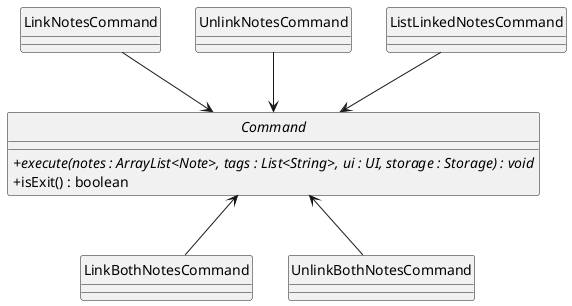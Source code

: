 @startuml LinkCommands
skinparam classAttributeIconSize 0
hide circle

abstract class Command {
    + {abstract} execute(notes : ArrayList<Note>, tags : List<String>, ui : UI, storage : Storage) : void
    + isExit() : boolean
}

class LinkNotesCommand
class UnlinkNotesCommand
class LinkBothNotesCommand
class UnlinkBothNotesCommand
class ListLinkedNotesCommand

' Inheritance
ListLinkedNotesCommand --> Command
LinkNotesCommand --> Command
UnlinkNotesCommand --> Command
LinkBothNotesCommand -up-> Command
UnlinkBothNotesCommand -up-> Command

@enduml